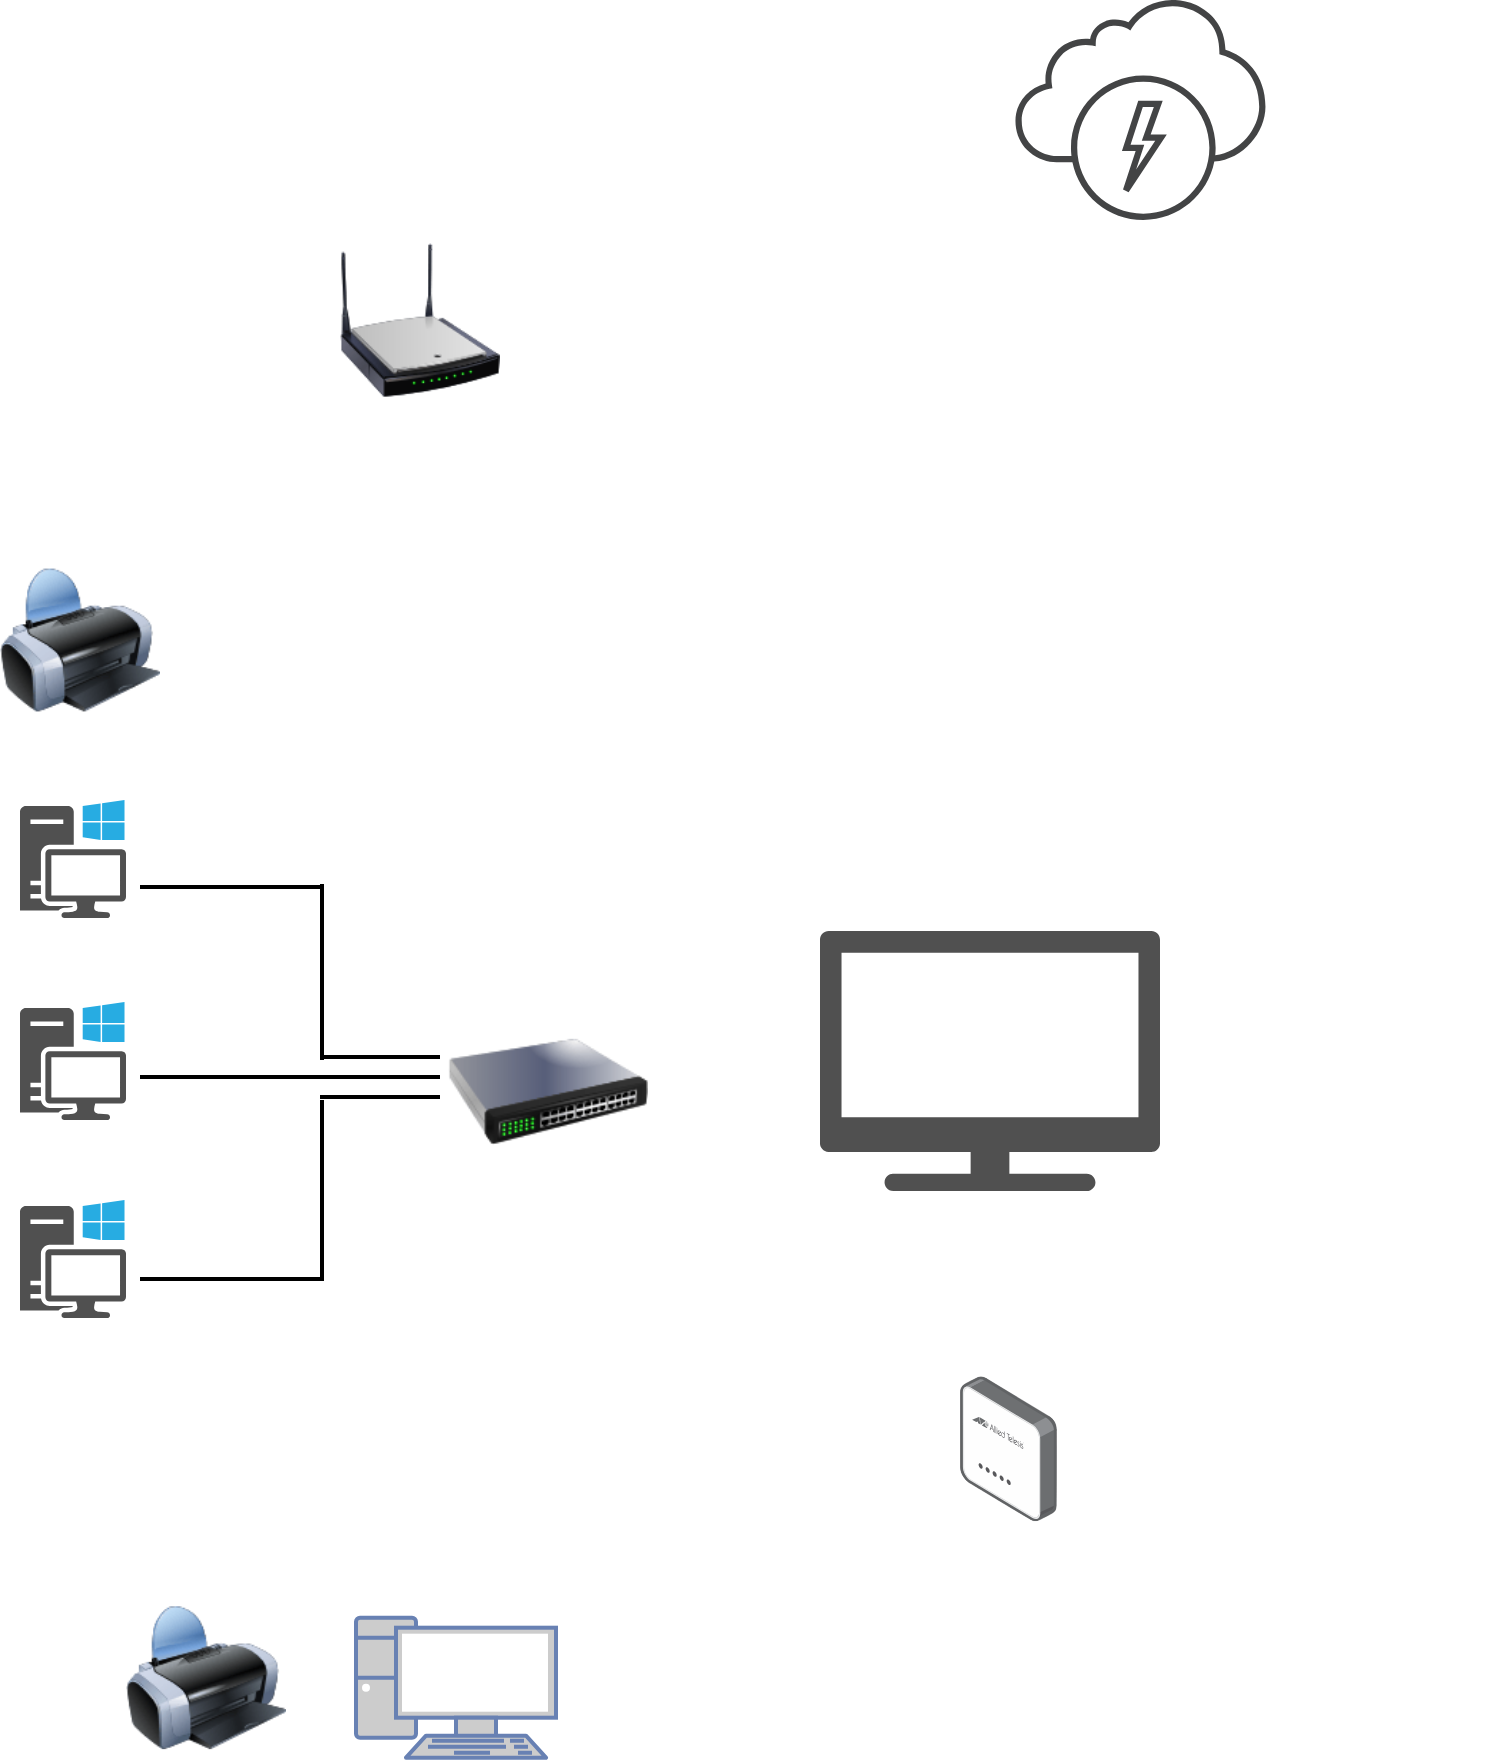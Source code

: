 <mxfile version="14.8.1" type="github">
  <diagram id="O53_BzFKh1CKuRJ91lNf" name="Page-1">
    <mxGraphModel dx="496" dy="279" grid="1" gridSize="10" guides="1" tooltips="1" connect="1" arrows="1" fold="1" page="1" pageScale="1" pageWidth="850" pageHeight="1100" math="0" shadow="0">
      <root>
        <mxCell id="0" />
        <mxCell id="1" parent="0" />
        <mxCell id="UrPRGBc3AC6-OfDezkd7-1" value="" style="pointerEvents=1;shadow=0;dashed=0;html=1;strokeColor=none;fillColor=#505050;labelPosition=center;verticalLabelPosition=bottom;verticalAlign=top;outlineConnect=0;align=center;shape=mxgraph.office.devices.workstation_pc;" vertex="1" parent="1">
          <mxGeometry x="70" y="490" width="53" height="59" as="geometry" />
        </mxCell>
        <mxCell id="UrPRGBc3AC6-OfDezkd7-2" value="" style="pointerEvents=1;shadow=0;dashed=0;html=1;strokeColor=none;fillColor=#505050;labelPosition=center;verticalLabelPosition=bottom;verticalAlign=top;outlineConnect=0;align=center;shape=mxgraph.office.devices.workstation_pc;" vertex="1" parent="1">
          <mxGeometry x="70" y="591" width="53" height="59" as="geometry" />
        </mxCell>
        <mxCell id="UrPRGBc3AC6-OfDezkd7-3" value="" style="fontColor=#0066CC;verticalAlign=top;verticalLabelPosition=bottom;labelPosition=center;align=center;html=1;outlineConnect=0;fillColor=#CCCCCC;strokeColor=#6881B3;gradientColor=none;gradientDirection=north;strokeWidth=2;shape=mxgraph.networks.pc;" vertex="1" parent="1">
          <mxGeometry x="238" y="898.85" width="100" height="70" as="geometry" />
        </mxCell>
        <mxCell id="UrPRGBc3AC6-OfDezkd7-4" value="" style="shape=image;html=1;verticalAlign=top;verticalLabelPosition=bottom;labelBackgroundColor=#ffffff;imageAspect=0;aspect=fixed;image=https://cdn0.iconfinder.com/data/icons/house/128/CCTV.png" vertex="1" parent="1">
          <mxGeometry x="710" y="440" width="93.5" height="93.5" as="geometry" />
        </mxCell>
        <mxCell id="UrPRGBc3AC6-OfDezkd7-5" value="" style="shape=image;html=1;verticalAlign=top;verticalLabelPosition=bottom;labelBackgroundColor=#ffffff;imageAspect=0;aspect=fixed;image=https://cdn0.iconfinder.com/data/icons/house/128/CCTV.png" vertex="1" parent="1">
          <mxGeometry x="710" y="631" width="93.5" height="93.5" as="geometry" />
        </mxCell>
        <mxCell id="UrPRGBc3AC6-OfDezkd7-6" value="" style="shape=image;html=1;verticalAlign=top;verticalLabelPosition=bottom;labelBackgroundColor=#ffffff;imageAspect=0;aspect=fixed;image=https://cdn0.iconfinder.com/data/icons/house/128/CCTV.png" vertex="1" parent="1">
          <mxGeometry x="710" y="733.5" width="93.5" height="93.5" as="geometry" />
        </mxCell>
        <mxCell id="UrPRGBc3AC6-OfDezkd7-7" value="" style="shape=image;html=1;verticalAlign=top;verticalLabelPosition=bottom;labelBackgroundColor=#ffffff;imageAspect=0;aspect=fixed;image=https://cdn0.iconfinder.com/data/icons/house/128/CCTV.png" vertex="1" parent="1">
          <mxGeometry x="710" y="537.5" width="93.5" height="93.5" as="geometry" />
        </mxCell>
        <mxCell id="UrPRGBc3AC6-OfDezkd7-13" value="" style="image;html=1;image=img/lib/clip_art/computers/Printer_128x128.png" vertex="1" parent="1">
          <mxGeometry x="60" y="370" width="80" height="80" as="geometry" />
        </mxCell>
        <mxCell id="UrPRGBc3AC6-OfDezkd7-16" value="" style="image;html=1;image=img/lib/clip_art/networking/Switch_128x128.png" vertex="1" parent="1">
          <mxGeometry x="284" y="591" width="100" height="90" as="geometry" />
        </mxCell>
        <mxCell id="UrPRGBc3AC6-OfDezkd7-18" value="" style="image;html=1;image=img/lib/clip_art/networking/Wireless_Router_N_128x128.png" vertex="1" parent="1">
          <mxGeometry x="230" y="210" width="80" height="80" as="geometry" />
        </mxCell>
        <mxCell id="UrPRGBc3AC6-OfDezkd7-21" value="" style="pointerEvents=1;shadow=0;dashed=0;html=1;strokeColor=none;fillColor=#505050;labelPosition=center;verticalLabelPosition=bottom;verticalAlign=top;outlineConnect=0;align=center;shape=mxgraph.office.devices.workstation_pc;" vertex="1" parent="1">
          <mxGeometry x="70" y="690" width="53" height="59" as="geometry" />
        </mxCell>
        <mxCell id="UrPRGBc3AC6-OfDezkd7-22" value="" style="image;html=1;image=img/lib/clip_art/computers/Printer_128x128.png" vertex="1" parent="1">
          <mxGeometry x="123" y="888.85" width="80" height="80" as="geometry" />
        </mxCell>
        <mxCell id="UrPRGBc3AC6-OfDezkd7-24" value="" style="pointerEvents=1;shadow=0;dashed=0;html=1;strokeColor=none;fillColor=#505050;labelPosition=center;verticalLabelPosition=bottom;verticalAlign=top;outlineConnect=0;align=center;shape=mxgraph.office.devices.tv;" vertex="1" parent="1">
          <mxGeometry x="470" y="555.5" width="170" height="130" as="geometry" />
        </mxCell>
        <mxCell id="UrPRGBc3AC6-OfDezkd7-26" value="" style="pointerEvents=1;shadow=0;dashed=0;html=1;strokeColor=none;fillColor=#434445;aspect=fixed;labelPosition=center;verticalLabelPosition=bottom;verticalAlign=top;align=center;outlineConnect=0;shape=mxgraph.vvd.service_provider_cloud_environment;" vertex="1" parent="1">
          <mxGeometry x="567.73" y="90" width="125" height="110" as="geometry" />
        </mxCell>
        <mxCell id="UrPRGBc3AC6-OfDezkd7-27" value="" style="shape=image;html=1;verticalAlign=top;verticalLabelPosition=bottom;labelBackgroundColor=#ffffff;imageAspect=0;aspect=fixed;image=https://cdn0.iconfinder.com/data/icons/google-material-design-3-0/48/ic_fiber_dvr_48px-128.png" vertex="1" parent="1">
          <mxGeometry x="425" y="780" width="68.85" height="68.85" as="geometry" />
        </mxCell>
        <mxCell id="UrPRGBc3AC6-OfDezkd7-28" value="" style="points=[];aspect=fixed;html=1;align=center;shadow=0;dashed=0;image;image=img/lib/allied_telesis/wireless/Access_Point_Indoor.svg;" vertex="1" parent="1">
          <mxGeometry x="540" y="778.27" width="48.46" height="72.3" as="geometry" />
        </mxCell>
        <mxCell id="UrPRGBc3AC6-OfDezkd7-31" value="" style="line;strokeWidth=2;html=1;" vertex="1" parent="1">
          <mxGeometry x="130" y="528.5" width="90" height="10" as="geometry" />
        </mxCell>
        <mxCell id="UrPRGBc3AC6-OfDezkd7-32" value="" style="line;strokeWidth=2;html=1;" vertex="1" parent="1">
          <mxGeometry x="130" y="623.5" width="150" height="10" as="geometry" />
        </mxCell>
        <mxCell id="UrPRGBc3AC6-OfDezkd7-33" value="" style="line;strokeWidth=2;html=1;" vertex="1" parent="1">
          <mxGeometry x="130" y="724.5" width="90" height="10" as="geometry" />
        </mxCell>
        <mxCell id="UrPRGBc3AC6-OfDezkd7-35" value="" style="line;strokeWidth=2;direction=south;html=1;" vertex="1" parent="1">
          <mxGeometry x="216" y="532" width="10" height="88" as="geometry" />
        </mxCell>
        <mxCell id="UrPRGBc3AC6-OfDezkd7-36" value="" style="line;strokeWidth=2;direction=south;html=1;" vertex="1" parent="1">
          <mxGeometry x="216" y="640" width="10" height="90.5" as="geometry" />
        </mxCell>
        <mxCell id="UrPRGBc3AC6-OfDezkd7-37" value="" style="line;strokeWidth=2;html=1;" vertex="1" parent="1">
          <mxGeometry x="220" y="613.5" width="60" height="10" as="geometry" />
        </mxCell>
        <mxCell id="UrPRGBc3AC6-OfDezkd7-38" value="" style="line;strokeWidth=2;html=1;" vertex="1" parent="1">
          <mxGeometry x="220" y="633.5" width="60" height="10" as="geometry" />
        </mxCell>
      </root>
    </mxGraphModel>
  </diagram>
</mxfile>
